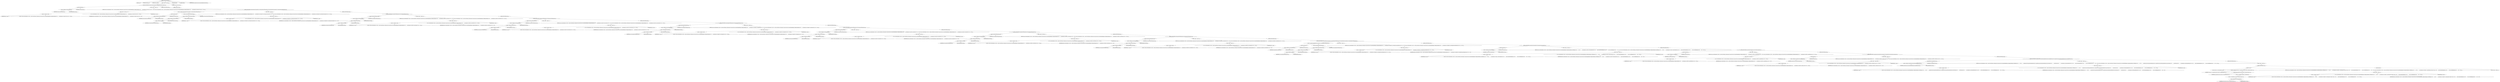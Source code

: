 digraph "createAttributeSetter" {  
"842" [label = <(METHOD,createAttributeSetter)<SUB>344</SUB>> ]
"843" [label = <(PARAM,this)<SUB>344</SUB>> ]
"844" [label = <(PARAM,final Method m)<SUB>344</SUB>> ]
"845" [label = <(PARAM,final Class arg)<SUB>345</SUB>> ]
"846" [label = <(BLOCK,&lt;empty&gt;,&lt;empty&gt;)<SUB>345</SUB>> ]
"847" [label = <(CONTROL_STRUCTURE,if (java.lang.String.class.equals(arg)),if (java.lang.String.class.equals(arg)))<SUB>348</SUB>> ]
"848" [label = <(equals,this.equals(arg))<SUB>348</SUB>> ]
"849" [label = <(&lt;operator&gt;.fieldAccess,java.lang.String.class)<SUB>348</SUB>> ]
"850" [label = <(IDENTIFIER,java.lang.String,this.equals(arg))<SUB>348</SUB>> ]
"851" [label = <(FIELD_IDENTIFIER,class,class)<SUB>348</SUB>> ]
"852" [label = <(IDENTIFIER,arg,this.equals(arg))<SUB>348</SUB>> ]
"853" [label = <(BLOCK,&lt;empty&gt;,&lt;empty&gt;)<SUB>348</SUB>> ]
"854" [label = <(RETURN,return new AttributeSetter() {\012\012    public void set(Project p, Object parent, String value) throws InvocationTargetException, IllegalAccessException {\012        m.invoke(parent, new String[] { value });\012    }\012};,return new AttributeSetter() {\012\012    public void set(Project p, Object parent, String value) throws InvocationTargetException, IllegalAccessException {\012        m.invoke(parent, new String[] { value });\012    }\012};)<SUB>349</SUB>> ]
"855" [label = <(BLOCK,&lt;empty&gt;,&lt;empty&gt;)<SUB>349</SUB>> ]
"856" [label = <(&lt;operator&gt;.assignment,&lt;empty&gt;)> ]
"857" [label = <(IDENTIFIER,$obj20,&lt;empty&gt;)> ]
"858" [label = <(&lt;operator&gt;.alloc,new AttributeSetter() {\012\012    public void set(Project p, Object parent, String value) throws InvocationTargetException, IllegalAccessException {\012        m.invoke(parent, new String[] { value });\012    }\012})<SUB>349</SUB>> ]
"859" [label = <(&lt;init&gt;,new AttributeSetter() {\012\012    public void set(Project p, Object parent, String value) throws InvocationTargetException, IllegalAccessException {\012        m.invoke(parent, new String[] { value });\012    }\012})<SUB>349</SUB>> ]
"860" [label = <(IDENTIFIER,$obj20,new AttributeSetter() {\012\012    public void set(Project p, Object parent, String value) throws InvocationTargetException, IllegalAccessException {\012        m.invoke(parent, new String[] { value });\012    }\012})> ]
"861" [label = <(IDENTIFIER,$obj20,&lt;empty&gt;)> ]
"862" [label = <(CONTROL_STRUCTURE,else,else)<SUB>357</SUB>> ]
"863" [label = <(CONTROL_STRUCTURE,if (java.lang.Character.class.equals(arg) || java.lang.Character.TYPE.equals(arg)),if (java.lang.Character.class.equals(arg) || java.lang.Character.TYPE.equals(arg)))<SUB>357</SUB>> ]
"864" [label = <(&lt;operator&gt;.logicalOr,java.lang.Character.class.equals(arg) || java.lang.Character.TYPE.equals(arg))<SUB>357</SUB>> ]
"865" [label = <(equals,this.equals(arg))<SUB>357</SUB>> ]
"866" [label = <(&lt;operator&gt;.fieldAccess,java.lang.Character.class)<SUB>357</SUB>> ]
"867" [label = <(IDENTIFIER,java.lang.Character,this.equals(arg))<SUB>357</SUB>> ]
"868" [label = <(FIELD_IDENTIFIER,class,class)<SUB>357</SUB>> ]
"869" [label = <(IDENTIFIER,arg,this.equals(arg))<SUB>357</SUB>> ]
"870" [label = <(equals,java.lang.Character.TYPE.equals(arg))<SUB>358</SUB>> ]
"871" [label = <(&lt;operator&gt;.fieldAccess,java.lang.Character.TYPE)<SUB>358</SUB>> ]
"872" [label = <(&lt;operator&gt;.fieldAccess,java.lang.Character)<SUB>358</SUB>> ]
"873" [label = <(&lt;operator&gt;.fieldAccess,java.lang)<SUB>358</SUB>> ]
"874" [label = <(IDENTIFIER,java,java.lang.Character.TYPE.equals(arg))<SUB>358</SUB>> ]
"875" [label = <(FIELD_IDENTIFIER,lang,lang)<SUB>358</SUB>> ]
"876" [label = <(FIELD_IDENTIFIER,Character,Character)<SUB>358</SUB>> ]
"877" [label = <(FIELD_IDENTIFIER,TYPE,TYPE)<SUB>358</SUB>> ]
"878" [label = <(IDENTIFIER,arg,java.lang.Character.TYPE.equals(arg))<SUB>358</SUB>> ]
"879" [label = <(BLOCK,&lt;empty&gt;,&lt;empty&gt;)<SUB>358</SUB>> ]
"880" [label = <(RETURN,return new AttributeSetter() {\012\012    public void set(Project p, Object parent, String value) throws InvocationTargetException, IllegalAccessException {\012        m.invoke(parent, new Character[] { new Character(value.charAt(0)) });\012    }\012};,return new AttributeSetter() {\012\012    public void set(Project p, Object parent, String value) throws InvocationTargetException, IllegalAccessException {\012        m.invoke(parent, new Character[] { new Character(value.charAt(0)) });\012    }\012};)<SUB>359</SUB>> ]
"881" [label = <(BLOCK,&lt;empty&gt;,&lt;empty&gt;)<SUB>359</SUB>> ]
"882" [label = <(&lt;operator&gt;.assignment,&lt;empty&gt;)> ]
"883" [label = <(IDENTIFIER,$obj21,&lt;empty&gt;)> ]
"884" [label = <(&lt;operator&gt;.alloc,new AttributeSetter() {\012\012    public void set(Project p, Object parent, String value) throws InvocationTargetException, IllegalAccessException {\012        m.invoke(parent, new Character[] { new Character(value.charAt(0)) });\012    }\012})<SUB>359</SUB>> ]
"885" [label = <(&lt;init&gt;,new AttributeSetter() {\012\012    public void set(Project p, Object parent, String value) throws InvocationTargetException, IllegalAccessException {\012        m.invoke(parent, new Character[] { new Character(value.charAt(0)) });\012    }\012})<SUB>359</SUB>> ]
"886" [label = <(IDENTIFIER,$obj21,new AttributeSetter() {\012\012    public void set(Project p, Object parent, String value) throws InvocationTargetException, IllegalAccessException {\012        m.invoke(parent, new Character[] { new Character(value.charAt(0)) });\012    }\012})> ]
"887" [label = <(IDENTIFIER,$obj21,&lt;empty&gt;)> ]
"888" [label = <(CONTROL_STRUCTURE,else,else)<SUB>366</SUB>> ]
"889" [label = <(CONTROL_STRUCTURE,if (java.lang.Byte.TYPE.equals(arg)),if (java.lang.Byte.TYPE.equals(arg)))<SUB>366</SUB>> ]
"890" [label = <(equals,java.lang.Byte.TYPE.equals(arg))<SUB>366</SUB>> ]
"891" [label = <(&lt;operator&gt;.fieldAccess,java.lang.Byte.TYPE)<SUB>366</SUB>> ]
"892" [label = <(&lt;operator&gt;.fieldAccess,java.lang.Byte)<SUB>366</SUB>> ]
"893" [label = <(&lt;operator&gt;.fieldAccess,java.lang)<SUB>366</SUB>> ]
"894" [label = <(IDENTIFIER,java,java.lang.Byte.TYPE.equals(arg))<SUB>366</SUB>> ]
"895" [label = <(FIELD_IDENTIFIER,lang,lang)<SUB>366</SUB>> ]
"896" [label = <(FIELD_IDENTIFIER,Byte,Byte)<SUB>366</SUB>> ]
"897" [label = <(FIELD_IDENTIFIER,TYPE,TYPE)<SUB>366</SUB>> ]
"898" [label = <(IDENTIFIER,arg,java.lang.Byte.TYPE.equals(arg))<SUB>366</SUB>> ]
"899" [label = <(BLOCK,&lt;empty&gt;,&lt;empty&gt;)<SUB>366</SUB>> ]
"900" [label = <(RETURN,return new AttributeSetter() {\012\012    public void set(Project p, Object parent, String value) throws InvocationTargetException, IllegalAccessException {\012        m.invoke(parent, new Byte[] { new Byte(value) });\012    }\012};,return new AttributeSetter() {\012\012    public void set(Project p, Object parent, String value) throws InvocationTargetException, IllegalAccessException {\012        m.invoke(parent, new Byte[] { new Byte(value) });\012    }\012};)<SUB>367</SUB>> ]
"901" [label = <(BLOCK,&lt;empty&gt;,&lt;empty&gt;)<SUB>367</SUB>> ]
"902" [label = <(&lt;operator&gt;.assignment,&lt;empty&gt;)> ]
"903" [label = <(IDENTIFIER,$obj22,&lt;empty&gt;)> ]
"904" [label = <(&lt;operator&gt;.alloc,new AttributeSetter() {\012\012    public void set(Project p, Object parent, String value) throws InvocationTargetException, IllegalAccessException {\012        m.invoke(parent, new Byte[] { new Byte(value) });\012    }\012})<SUB>367</SUB>> ]
"905" [label = <(&lt;init&gt;,new AttributeSetter() {\012\012    public void set(Project p, Object parent, String value) throws InvocationTargetException, IllegalAccessException {\012        m.invoke(parent, new Byte[] { new Byte(value) });\012    }\012})<SUB>367</SUB>> ]
"906" [label = <(IDENTIFIER,$obj22,new AttributeSetter() {\012\012    public void set(Project p, Object parent, String value) throws InvocationTargetException, IllegalAccessException {\012        m.invoke(parent, new Byte[] { new Byte(value) });\012    }\012})> ]
"907" [label = <(IDENTIFIER,$obj22,&lt;empty&gt;)> ]
"908" [label = <(CONTROL_STRUCTURE,else,else)<SUB>374</SUB>> ]
"909" [label = <(CONTROL_STRUCTURE,if (java.lang.Short.TYPE.equals(arg)),if (java.lang.Short.TYPE.equals(arg)))<SUB>374</SUB>> ]
"910" [label = <(equals,java.lang.Short.TYPE.equals(arg))<SUB>374</SUB>> ]
"911" [label = <(&lt;operator&gt;.fieldAccess,java.lang.Short.TYPE)<SUB>374</SUB>> ]
"912" [label = <(&lt;operator&gt;.fieldAccess,java.lang.Short)<SUB>374</SUB>> ]
"913" [label = <(&lt;operator&gt;.fieldAccess,java.lang)<SUB>374</SUB>> ]
"914" [label = <(IDENTIFIER,java,java.lang.Short.TYPE.equals(arg))<SUB>374</SUB>> ]
"915" [label = <(FIELD_IDENTIFIER,lang,lang)<SUB>374</SUB>> ]
"916" [label = <(FIELD_IDENTIFIER,Short,Short)<SUB>374</SUB>> ]
"917" [label = <(FIELD_IDENTIFIER,TYPE,TYPE)<SUB>374</SUB>> ]
"918" [label = <(IDENTIFIER,arg,java.lang.Short.TYPE.equals(arg))<SUB>374</SUB>> ]
"919" [label = <(BLOCK,&lt;empty&gt;,&lt;empty&gt;)<SUB>374</SUB>> ]
"920" [label = <(RETURN,return new AttributeSetter() {\012\012    public void set(Project p, Object parent, String value) throws InvocationTargetException, IllegalAccessException {\012        m.invoke(parent, new Short[] { new Short(value) });\012    }\012};,return new AttributeSetter() {\012\012    public void set(Project p, Object parent, String value) throws InvocationTargetException, IllegalAccessException {\012        m.invoke(parent, new Short[] { new Short(value) });\012    }\012};)<SUB>375</SUB>> ]
"921" [label = <(BLOCK,&lt;empty&gt;,&lt;empty&gt;)<SUB>375</SUB>> ]
"922" [label = <(&lt;operator&gt;.assignment,&lt;empty&gt;)> ]
"923" [label = <(IDENTIFIER,$obj23,&lt;empty&gt;)> ]
"924" [label = <(&lt;operator&gt;.alloc,new AttributeSetter() {\012\012    public void set(Project p, Object parent, String value) throws InvocationTargetException, IllegalAccessException {\012        m.invoke(parent, new Short[] { new Short(value) });\012    }\012})<SUB>375</SUB>> ]
"925" [label = <(&lt;init&gt;,new AttributeSetter() {\012\012    public void set(Project p, Object parent, String value) throws InvocationTargetException, IllegalAccessException {\012        m.invoke(parent, new Short[] { new Short(value) });\012    }\012})<SUB>375</SUB>> ]
"926" [label = <(IDENTIFIER,$obj23,new AttributeSetter() {\012\012    public void set(Project p, Object parent, String value) throws InvocationTargetException, IllegalAccessException {\012        m.invoke(parent, new Short[] { new Short(value) });\012    }\012})> ]
"927" [label = <(IDENTIFIER,$obj23,&lt;empty&gt;)> ]
"928" [label = <(CONTROL_STRUCTURE,else,else)<SUB>382</SUB>> ]
"929" [label = <(CONTROL_STRUCTURE,if (java.lang.Integer.TYPE.equals(arg)),if (java.lang.Integer.TYPE.equals(arg)))<SUB>382</SUB>> ]
"930" [label = <(equals,java.lang.Integer.TYPE.equals(arg))<SUB>382</SUB>> ]
"931" [label = <(&lt;operator&gt;.fieldAccess,java.lang.Integer.TYPE)<SUB>382</SUB>> ]
"932" [label = <(&lt;operator&gt;.fieldAccess,java.lang.Integer)<SUB>382</SUB>> ]
"933" [label = <(&lt;operator&gt;.fieldAccess,java.lang)<SUB>382</SUB>> ]
"934" [label = <(IDENTIFIER,java,java.lang.Integer.TYPE.equals(arg))<SUB>382</SUB>> ]
"935" [label = <(FIELD_IDENTIFIER,lang,lang)<SUB>382</SUB>> ]
"936" [label = <(FIELD_IDENTIFIER,Integer,Integer)<SUB>382</SUB>> ]
"937" [label = <(FIELD_IDENTIFIER,TYPE,TYPE)<SUB>382</SUB>> ]
"938" [label = <(IDENTIFIER,arg,java.lang.Integer.TYPE.equals(arg))<SUB>382</SUB>> ]
"939" [label = <(BLOCK,&lt;empty&gt;,&lt;empty&gt;)<SUB>382</SUB>> ]
"940" [label = <(RETURN,return new AttributeSetter() {\012\012    public void set(Project p, Object parent, String value) throws InvocationTargetException, IllegalAccessException {\012        m.invoke(parent, new Integer[] { new Integer(value) });\012    }\012};,return new AttributeSetter() {\012\012    public void set(Project p, Object parent, String value) throws InvocationTargetException, IllegalAccessException {\012        m.invoke(parent, new Integer[] { new Integer(value) });\012    }\012};)<SUB>383</SUB>> ]
"941" [label = <(BLOCK,&lt;empty&gt;,&lt;empty&gt;)<SUB>383</SUB>> ]
"942" [label = <(&lt;operator&gt;.assignment,&lt;empty&gt;)> ]
"943" [label = <(IDENTIFIER,$obj24,&lt;empty&gt;)> ]
"944" [label = <(&lt;operator&gt;.alloc,new AttributeSetter() {\012\012    public void set(Project p, Object parent, String value) throws InvocationTargetException, IllegalAccessException {\012        m.invoke(parent, new Integer[] { new Integer(value) });\012    }\012})<SUB>383</SUB>> ]
"945" [label = <(&lt;init&gt;,new AttributeSetter() {\012\012    public void set(Project p, Object parent, String value) throws InvocationTargetException, IllegalAccessException {\012        m.invoke(parent, new Integer[] { new Integer(value) });\012    }\012})<SUB>383</SUB>> ]
"946" [label = <(IDENTIFIER,$obj24,new AttributeSetter() {\012\012    public void set(Project p, Object parent, String value) throws InvocationTargetException, IllegalAccessException {\012        m.invoke(parent, new Integer[] { new Integer(value) });\012    }\012})> ]
"947" [label = <(IDENTIFIER,$obj24,&lt;empty&gt;)> ]
"948" [label = <(CONTROL_STRUCTURE,else,else)<SUB>390</SUB>> ]
"949" [label = <(CONTROL_STRUCTURE,if (java.lang.Long.TYPE.equals(arg)),if (java.lang.Long.TYPE.equals(arg)))<SUB>390</SUB>> ]
"950" [label = <(equals,java.lang.Long.TYPE.equals(arg))<SUB>390</SUB>> ]
"951" [label = <(&lt;operator&gt;.fieldAccess,java.lang.Long.TYPE)<SUB>390</SUB>> ]
"952" [label = <(&lt;operator&gt;.fieldAccess,java.lang.Long)<SUB>390</SUB>> ]
"953" [label = <(&lt;operator&gt;.fieldAccess,java.lang)<SUB>390</SUB>> ]
"954" [label = <(IDENTIFIER,java,java.lang.Long.TYPE.equals(arg))<SUB>390</SUB>> ]
"955" [label = <(FIELD_IDENTIFIER,lang,lang)<SUB>390</SUB>> ]
"956" [label = <(FIELD_IDENTIFIER,Long,Long)<SUB>390</SUB>> ]
"957" [label = <(FIELD_IDENTIFIER,TYPE,TYPE)<SUB>390</SUB>> ]
"958" [label = <(IDENTIFIER,arg,java.lang.Long.TYPE.equals(arg))<SUB>390</SUB>> ]
"959" [label = <(BLOCK,&lt;empty&gt;,&lt;empty&gt;)<SUB>390</SUB>> ]
"960" [label = <(RETURN,return new AttributeSetter() {\012\012    public void set(Project p, Object parent, String value) throws InvocationTargetException, IllegalAccessException {\012        m.invoke(parent, new Long[] { new Long(value) });\012    }\012};,return new AttributeSetter() {\012\012    public void set(Project p, Object parent, String value) throws InvocationTargetException, IllegalAccessException {\012        m.invoke(parent, new Long[] { new Long(value) });\012    }\012};)<SUB>391</SUB>> ]
"961" [label = <(BLOCK,&lt;empty&gt;,&lt;empty&gt;)<SUB>391</SUB>> ]
"962" [label = <(&lt;operator&gt;.assignment,&lt;empty&gt;)> ]
"963" [label = <(IDENTIFIER,$obj25,&lt;empty&gt;)> ]
"964" [label = <(&lt;operator&gt;.alloc,new AttributeSetter() {\012\012    public void set(Project p, Object parent, String value) throws InvocationTargetException, IllegalAccessException {\012        m.invoke(parent, new Long[] { new Long(value) });\012    }\012})<SUB>391</SUB>> ]
"965" [label = <(&lt;init&gt;,new AttributeSetter() {\012\012    public void set(Project p, Object parent, String value) throws InvocationTargetException, IllegalAccessException {\012        m.invoke(parent, new Long[] { new Long(value) });\012    }\012})<SUB>391</SUB>> ]
"966" [label = <(IDENTIFIER,$obj25,new AttributeSetter() {\012\012    public void set(Project p, Object parent, String value) throws InvocationTargetException, IllegalAccessException {\012        m.invoke(parent, new Long[] { new Long(value) });\012    }\012})> ]
"967" [label = <(IDENTIFIER,$obj25,&lt;empty&gt;)> ]
"968" [label = <(CONTROL_STRUCTURE,else,else)<SUB>398</SUB>> ]
"969" [label = <(CONTROL_STRUCTURE,if (java.lang.Float.TYPE.equals(arg)),if (java.lang.Float.TYPE.equals(arg)))<SUB>398</SUB>> ]
"970" [label = <(equals,java.lang.Float.TYPE.equals(arg))<SUB>398</SUB>> ]
"971" [label = <(&lt;operator&gt;.fieldAccess,java.lang.Float.TYPE)<SUB>398</SUB>> ]
"972" [label = <(&lt;operator&gt;.fieldAccess,java.lang.Float)<SUB>398</SUB>> ]
"973" [label = <(&lt;operator&gt;.fieldAccess,java.lang)<SUB>398</SUB>> ]
"974" [label = <(IDENTIFIER,java,java.lang.Float.TYPE.equals(arg))<SUB>398</SUB>> ]
"975" [label = <(FIELD_IDENTIFIER,lang,lang)<SUB>398</SUB>> ]
"976" [label = <(FIELD_IDENTIFIER,Float,Float)<SUB>398</SUB>> ]
"977" [label = <(FIELD_IDENTIFIER,TYPE,TYPE)<SUB>398</SUB>> ]
"978" [label = <(IDENTIFIER,arg,java.lang.Float.TYPE.equals(arg))<SUB>398</SUB>> ]
"979" [label = <(BLOCK,&lt;empty&gt;,&lt;empty&gt;)<SUB>398</SUB>> ]
"980" [label = <(RETURN,return new AttributeSetter() {\012\012    public void set(Project p, Object parent, String value) throws InvocationTargetException, IllegalAccessException {\012        m.invoke(parent, new Float[] { new Float(value) });\012    }\012};,return new AttributeSetter() {\012\012    public void set(Project p, Object parent, String value) throws InvocationTargetException, IllegalAccessException {\012        m.invoke(parent, new Float[] { new Float(value) });\012    }\012};)<SUB>399</SUB>> ]
"981" [label = <(BLOCK,&lt;empty&gt;,&lt;empty&gt;)<SUB>399</SUB>> ]
"982" [label = <(&lt;operator&gt;.assignment,&lt;empty&gt;)> ]
"983" [label = <(IDENTIFIER,$obj26,&lt;empty&gt;)> ]
"984" [label = <(&lt;operator&gt;.alloc,new AttributeSetter() {\012\012    public void set(Project p, Object parent, String value) throws InvocationTargetException, IllegalAccessException {\012        m.invoke(parent, new Float[] { new Float(value) });\012    }\012})<SUB>399</SUB>> ]
"985" [label = <(&lt;init&gt;,new AttributeSetter() {\012\012    public void set(Project p, Object parent, String value) throws InvocationTargetException, IllegalAccessException {\012        m.invoke(parent, new Float[] { new Float(value) });\012    }\012})<SUB>399</SUB>> ]
"986" [label = <(IDENTIFIER,$obj26,new AttributeSetter() {\012\012    public void set(Project p, Object parent, String value) throws InvocationTargetException, IllegalAccessException {\012        m.invoke(parent, new Float[] { new Float(value) });\012    }\012})> ]
"987" [label = <(IDENTIFIER,$obj26,&lt;empty&gt;)> ]
"988" [label = <(CONTROL_STRUCTURE,else,else)<SUB>406</SUB>> ]
"989" [label = <(CONTROL_STRUCTURE,if (java.lang.Double.TYPE.equals(arg)),if (java.lang.Double.TYPE.equals(arg)))<SUB>406</SUB>> ]
"990" [label = <(equals,java.lang.Double.TYPE.equals(arg))<SUB>406</SUB>> ]
"991" [label = <(&lt;operator&gt;.fieldAccess,java.lang.Double.TYPE)<SUB>406</SUB>> ]
"992" [label = <(&lt;operator&gt;.fieldAccess,java.lang.Double)<SUB>406</SUB>> ]
"993" [label = <(&lt;operator&gt;.fieldAccess,java.lang)<SUB>406</SUB>> ]
"994" [label = <(IDENTIFIER,java,java.lang.Double.TYPE.equals(arg))<SUB>406</SUB>> ]
"995" [label = <(FIELD_IDENTIFIER,lang,lang)<SUB>406</SUB>> ]
"996" [label = <(FIELD_IDENTIFIER,Double,Double)<SUB>406</SUB>> ]
"997" [label = <(FIELD_IDENTIFIER,TYPE,TYPE)<SUB>406</SUB>> ]
"998" [label = <(IDENTIFIER,arg,java.lang.Double.TYPE.equals(arg))<SUB>406</SUB>> ]
"999" [label = <(BLOCK,&lt;empty&gt;,&lt;empty&gt;)<SUB>406</SUB>> ]
"1000" [label = <(RETURN,return new AttributeSetter() {\012\012    public void set(Project p, Object parent, String value) throws InvocationTargetException, IllegalAccessException {\012        m.invoke(parent, new Double[] { new Double(value) });\012    }\012};,return new AttributeSetter() {\012\012    public void set(Project p, Object parent, String value) throws InvocationTargetException, IllegalAccessException {\012        m.invoke(parent, new Double[] { new Double(value) });\012    }\012};)<SUB>407</SUB>> ]
"1001" [label = <(BLOCK,&lt;empty&gt;,&lt;empty&gt;)<SUB>407</SUB>> ]
"1002" [label = <(&lt;operator&gt;.assignment,&lt;empty&gt;)> ]
"1003" [label = <(IDENTIFIER,$obj27,&lt;empty&gt;)> ]
"1004" [label = <(&lt;operator&gt;.alloc,new AttributeSetter() {\012\012    public void set(Project p, Object parent, String value) throws InvocationTargetException, IllegalAccessException {\012        m.invoke(parent, new Double[] { new Double(value) });\012    }\012})<SUB>407</SUB>> ]
"1005" [label = <(&lt;init&gt;,new AttributeSetter() {\012\012    public void set(Project p, Object parent, String value) throws InvocationTargetException, IllegalAccessException {\012        m.invoke(parent, new Double[] { new Double(value) });\012    }\012})<SUB>407</SUB>> ]
"1006" [label = <(IDENTIFIER,$obj27,new AttributeSetter() {\012\012    public void set(Project p, Object parent, String value) throws InvocationTargetException, IllegalAccessException {\012        m.invoke(parent, new Double[] { new Double(value) });\012    }\012})> ]
"1007" [label = <(IDENTIFIER,$obj27,&lt;empty&gt;)> ]
"1008" [label = <(CONTROL_STRUCTURE,else,else)<SUB>417</SUB>> ]
"1009" [label = <(CONTROL_STRUCTURE,if (java.lang.Boolean.class.equals(arg) || java.lang.Boolean.TYPE.equals(arg)),if (java.lang.Boolean.class.equals(arg) || java.lang.Boolean.TYPE.equals(arg)))<SUB>417</SUB>> ]
"1010" [label = <(&lt;operator&gt;.logicalOr,java.lang.Boolean.class.equals(arg) || java.lang.Boolean.TYPE.equals(arg))<SUB>417</SUB>> ]
"1011" [label = <(equals,this.equals(arg))<SUB>417</SUB>> ]
"1012" [label = <(&lt;operator&gt;.fieldAccess,java.lang.Boolean.class)<SUB>417</SUB>> ]
"1013" [label = <(IDENTIFIER,java.lang.Boolean,this.equals(arg))<SUB>417</SUB>> ]
"1014" [label = <(FIELD_IDENTIFIER,class,class)<SUB>417</SUB>> ]
"1015" [label = <(IDENTIFIER,arg,this.equals(arg))<SUB>417</SUB>> ]
"1016" [label = <(equals,java.lang.Boolean.TYPE.equals(arg))<SUB>418</SUB>> ]
"1017" [label = <(&lt;operator&gt;.fieldAccess,java.lang.Boolean.TYPE)<SUB>418</SUB>> ]
"1018" [label = <(&lt;operator&gt;.fieldAccess,java.lang.Boolean)<SUB>418</SUB>> ]
"1019" [label = <(&lt;operator&gt;.fieldAccess,java.lang)<SUB>418</SUB>> ]
"1020" [label = <(IDENTIFIER,java,java.lang.Boolean.TYPE.equals(arg))<SUB>418</SUB>> ]
"1021" [label = <(FIELD_IDENTIFIER,lang,lang)<SUB>418</SUB>> ]
"1022" [label = <(FIELD_IDENTIFIER,Boolean,Boolean)<SUB>418</SUB>> ]
"1023" [label = <(FIELD_IDENTIFIER,TYPE,TYPE)<SUB>418</SUB>> ]
"1024" [label = <(IDENTIFIER,arg,java.lang.Boolean.TYPE.equals(arg))<SUB>418</SUB>> ]
"1025" [label = <(BLOCK,&lt;empty&gt;,&lt;empty&gt;)<SUB>418</SUB>> ]
"1026" [label = <(RETURN,return new AttributeSetter() {\012\012    public void set(Project p, Object parent, String value) throws InvocationTargetException, IllegalAccessException {\012        m.invoke(parent, new Boolean[] { new Boolean(Project.toBoolean(value)) });\012    }\012};,return new AttributeSetter() {\012\012    public void set(Project p, Object parent, String value) throws InvocationTargetException, IllegalAccessException {\012        m.invoke(parent, new Boolean[] { new Boolean(Project.toBoolean(value)) });\012    }\012};)<SUB>419</SUB>> ]
"1027" [label = <(BLOCK,&lt;empty&gt;,&lt;empty&gt;)<SUB>419</SUB>> ]
"1028" [label = <(&lt;operator&gt;.assignment,&lt;empty&gt;)> ]
"1029" [label = <(IDENTIFIER,$obj28,&lt;empty&gt;)> ]
"1030" [label = <(&lt;operator&gt;.alloc,new AttributeSetter() {\012\012    public void set(Project p, Object parent, String value) throws InvocationTargetException, IllegalAccessException {\012        m.invoke(parent, new Boolean[] { new Boolean(Project.toBoolean(value)) });\012    }\012})<SUB>419</SUB>> ]
"1031" [label = <(&lt;init&gt;,new AttributeSetter() {\012\012    public void set(Project p, Object parent, String value) throws InvocationTargetException, IllegalAccessException {\012        m.invoke(parent, new Boolean[] { new Boolean(Project.toBoolean(value)) });\012    }\012})<SUB>419</SUB>> ]
"1032" [label = <(IDENTIFIER,$obj28,new AttributeSetter() {\012\012    public void set(Project p, Object parent, String value) throws InvocationTargetException, IllegalAccessException {\012        m.invoke(parent, new Boolean[] { new Boolean(Project.toBoolean(value)) });\012    }\012})> ]
"1033" [label = <(IDENTIFIER,$obj28,&lt;empty&gt;)> ]
"1034" [label = <(CONTROL_STRUCTURE,else,else)<SUB>429</SUB>> ]
"1035" [label = <(CONTROL_STRUCTURE,if (java.lang.Class.class.equals(arg)),if (java.lang.Class.class.equals(arg)))<SUB>429</SUB>> ]
"1036" [label = <(equals,this.equals(arg))<SUB>429</SUB>> ]
"1037" [label = <(&lt;operator&gt;.fieldAccess,java.lang.Class.class)<SUB>429</SUB>> ]
"1038" [label = <(IDENTIFIER,java.lang.Class,this.equals(arg))<SUB>429</SUB>> ]
"1039" [label = <(FIELD_IDENTIFIER,class,class)<SUB>429</SUB>> ]
"1040" [label = <(IDENTIFIER,arg,this.equals(arg))<SUB>429</SUB>> ]
"1041" [label = <(BLOCK,&lt;empty&gt;,&lt;empty&gt;)<SUB>429</SUB>> ]
"1042" [label = <(RETURN,return new AttributeSetter() {\012\012    public void set(Project p, Object parent, String value) throws InvocationTargetException, IllegalAccessException, BuildException {\012        try {\012            m.invoke(parent, new Class[] { Class.forName(value) });\012        } catch (ClassNotFoundException ce) {\012            throw new BuildException(ce);\012        }\012    }\012};,return new AttributeSetter() {\012\012    public void set(Project p, Object parent, String value) throws InvocationTargetException, IllegalAccessException, BuildException {\012        try {\012            m.invoke(parent, new Class[] { Class.forName(value) });\012        } catch (ClassNotFoundException ce) {\012            throw new BuildException(ce);\012        }\012    }\012};)<SUB>430</SUB>> ]
"1043" [label = <(BLOCK,&lt;empty&gt;,&lt;empty&gt;)<SUB>430</SUB>> ]
"1044" [label = <(&lt;operator&gt;.assignment,&lt;empty&gt;)> ]
"1045" [label = <(IDENTIFIER,$obj29,&lt;empty&gt;)> ]
"1046" [label = <(&lt;operator&gt;.alloc,new AttributeSetter() {\012\012    public void set(Project p, Object parent, String value) throws InvocationTargetException, IllegalAccessException, BuildException {\012        try {\012            m.invoke(parent, new Class[] { Class.forName(value) });\012        } catch (ClassNotFoundException ce) {\012            throw new BuildException(ce);\012        }\012    }\012})<SUB>430</SUB>> ]
"1047" [label = <(&lt;init&gt;,new AttributeSetter() {\012\012    public void set(Project p, Object parent, String value) throws InvocationTargetException, IllegalAccessException, BuildException {\012        try {\012            m.invoke(parent, new Class[] { Class.forName(value) });\012        } catch (ClassNotFoundException ce) {\012            throw new BuildException(ce);\012        }\012    }\012})<SUB>430</SUB>> ]
"1048" [label = <(IDENTIFIER,$obj29,new AttributeSetter() {\012\012    public void set(Project p, Object parent, String value) throws InvocationTargetException, IllegalAccessException, BuildException {\012        try {\012            m.invoke(parent, new Class[] { Class.forName(value) });\012        } catch (ClassNotFoundException ce) {\012            throw new BuildException(ce);\012        }\012    }\012})> ]
"1049" [label = <(IDENTIFIER,$obj29,&lt;empty&gt;)> ]
"1050" [label = <(CONTROL_STRUCTURE,else,else)<SUB>442</SUB>> ]
"1051" [label = <(CONTROL_STRUCTURE,if (java.io.File.class.equals(arg)),if (java.io.File.class.equals(arg)))<SUB>442</SUB>> ]
"1052" [label = <(equals,this.equals(arg))<SUB>442</SUB>> ]
"1053" [label = <(&lt;operator&gt;.fieldAccess,java.io.File.class)<SUB>442</SUB>> ]
"1054" [label = <(IDENTIFIER,java.io.File,this.equals(arg))<SUB>442</SUB>> ]
"1055" [label = <(FIELD_IDENTIFIER,class,class)<SUB>442</SUB>> ]
"1056" [label = <(IDENTIFIER,arg,this.equals(arg))<SUB>442</SUB>> ]
"1057" [label = <(BLOCK,&lt;empty&gt;,&lt;empty&gt;)<SUB>442</SUB>> ]
"1058" [label = <(RETURN,return new AttributeSetter() {\012\012    public void set(Project p, Object parent, String value) throws InvocationTargetException, IllegalAccessException {\012        m.invoke(parent, new File[] { p.resolveFile(value) });\012    }\012};,return new AttributeSetter() {\012\012    public void set(Project p, Object parent, String value) throws InvocationTargetException, IllegalAccessException {\012        m.invoke(parent, new File[] { p.resolveFile(value) });\012    }\012};)<SUB>443</SUB>> ]
"1059" [label = <(BLOCK,&lt;empty&gt;,&lt;empty&gt;)<SUB>443</SUB>> ]
"1060" [label = <(&lt;operator&gt;.assignment,&lt;empty&gt;)> ]
"1061" [label = <(IDENTIFIER,$obj30,&lt;empty&gt;)> ]
"1062" [label = <(&lt;operator&gt;.alloc,new AttributeSetter() {\012\012    public void set(Project p, Object parent, String value) throws InvocationTargetException, IllegalAccessException {\012        m.invoke(parent, new File[] { p.resolveFile(value) });\012    }\012})<SUB>443</SUB>> ]
"1063" [label = <(&lt;init&gt;,new AttributeSetter() {\012\012    public void set(Project p, Object parent, String value) throws InvocationTargetException, IllegalAccessException {\012        m.invoke(parent, new File[] { p.resolveFile(value) });\012    }\012})<SUB>443</SUB>> ]
"1064" [label = <(IDENTIFIER,$obj30,new AttributeSetter() {\012\012    public void set(Project p, Object parent, String value) throws InvocationTargetException, IllegalAccessException {\012        m.invoke(parent, new File[] { p.resolveFile(value) });\012    }\012})> ]
"1065" [label = <(IDENTIFIER,$obj30,&lt;empty&gt;)> ]
"1066" [label = <(CONTROL_STRUCTURE,else,else)<SUB>452</SUB>> ]
"1067" [label = <(CONTROL_STRUCTURE,if (org.apache.tools.ant.types.Path.class.equals(arg)),if (org.apache.tools.ant.types.Path.class.equals(arg)))<SUB>452</SUB>> ]
"1068" [label = <(equals,equals(arg))<SUB>452</SUB>> ]
"1069" [label = <(&lt;operator&gt;.fieldAccess,org.apache.tools.ant.types.Path.class)<SUB>452</SUB>> ]
"1070" [label = <(IDENTIFIER,org.apache.tools.ant.types.Path,equals(arg))<SUB>452</SUB>> ]
"1071" [label = <(FIELD_IDENTIFIER,class,class)<SUB>452</SUB>> ]
"1072" [label = <(IDENTIFIER,arg,equals(arg))<SUB>452</SUB>> ]
"1073" [label = <(BLOCK,&lt;empty&gt;,&lt;empty&gt;)<SUB>452</SUB>> ]
"1074" [label = <(RETURN,return new AttributeSetter() {\012\012    public void set(Project p, Object parent, String value) throws InvocationTargetException, IllegalAccessException {\012        m.invoke(parent, new Path[] { new Path(p, value) });\012    }\012};,return new AttributeSetter() {\012\012    public void set(Project p, Object parent, String value) throws InvocationTargetException, IllegalAccessException {\012        m.invoke(parent, new Path[] { new Path(p, value) });\012    }\012};)<SUB>453</SUB>> ]
"1075" [label = <(BLOCK,&lt;empty&gt;,&lt;empty&gt;)<SUB>453</SUB>> ]
"1076" [label = <(&lt;operator&gt;.assignment,&lt;empty&gt;)> ]
"1077" [label = <(IDENTIFIER,$obj31,&lt;empty&gt;)> ]
"1078" [label = <(&lt;operator&gt;.alloc,new AttributeSetter() {\012\012    public void set(Project p, Object parent, String value) throws InvocationTargetException, IllegalAccessException {\012        m.invoke(parent, new Path[] { new Path(p, value) });\012    }\012})<SUB>453</SUB>> ]
"1079" [label = <(&lt;init&gt;,new AttributeSetter() {\012\012    public void set(Project p, Object parent, String value) throws InvocationTargetException, IllegalAccessException {\012        m.invoke(parent, new Path[] { new Path(p, value) });\012    }\012})<SUB>453</SUB>> ]
"1080" [label = <(IDENTIFIER,$obj31,new AttributeSetter() {\012\012    public void set(Project p, Object parent, String value) throws InvocationTargetException, IllegalAccessException {\012        m.invoke(parent, new Path[] { new Path(p, value) });\012    }\012})> ]
"1081" [label = <(IDENTIFIER,$obj31,&lt;empty&gt;)> ]
"1082" [label = <(CONTROL_STRUCTURE,else,else)<SUB>462</SUB>> ]
"1083" [label = <(CONTROL_STRUCTURE,if (org.apache.tools.ant.types.EnumeratedAttribute.class.isAssignableFrom(arg)),if (org.apache.tools.ant.types.EnumeratedAttribute.class.isAssignableFrom(arg)))<SUB>462</SUB>> ]
"1084" [label = <(isAssignableFrom,isAssignableFrom(arg))<SUB>462</SUB>> ]
"1085" [label = <(&lt;operator&gt;.fieldAccess,org.apache.tools.ant.types.EnumeratedAttribute.class)<SUB>462</SUB>> ]
"1086" [label = <(IDENTIFIER,org.apache.tools.ant.types.EnumeratedAttribute,isAssignableFrom(arg))<SUB>462</SUB>> ]
"1087" [label = <(FIELD_IDENTIFIER,class,class)<SUB>462</SUB>> ]
"1088" [label = <(IDENTIFIER,arg,isAssignableFrom(arg))<SUB>462</SUB>> ]
"1089" [label = <(BLOCK,&lt;empty&gt;,&lt;empty&gt;)<SUB>462</SUB>> ]
"1090" [label = <(RETURN,return new AttributeSetter() {\012\012    public void set(Project p, Object parent, String value) throws InvocationTargetException, IllegalAccessException, BuildException {\012        try {\012            org.apache.tools.ant.types.EnumeratedAttribute ea = (org.apache.tools.ant.types.EnumeratedAttribute) arg.newInstance();\012            ea.setValue(value);\012            m.invoke(parent, new EnumeratedAttribute[] { ea });\012        } catch (InstantiationException ie) {\012            throw new BuildException(ie);\012        }\012    }\012};,return new AttributeSetter() {\012\012    public void set(Project p, Object parent, String value) throws InvocationTargetException, IllegalAccessException, BuildException {\012        try {\012            org.apache.tools.ant.types.EnumeratedAttribute ea = (org.apache.tools.ant.types.EnumeratedAttribute) arg.newInstance();\012            ea.setValue(value);\012            m.invoke(parent, new EnumeratedAttribute[] { ea });\012        } catch (InstantiationException ie) {\012            throw new BuildException(ie);\012        }\012    }\012};)<SUB>463</SUB>> ]
"1091" [label = <(BLOCK,&lt;empty&gt;,&lt;empty&gt;)<SUB>463</SUB>> ]
"1092" [label = <(&lt;operator&gt;.assignment,&lt;empty&gt;)> ]
"1093" [label = <(IDENTIFIER,$obj32,&lt;empty&gt;)> ]
"1094" [label = <(&lt;operator&gt;.alloc,new AttributeSetter() {\012\012    public void set(Project p, Object parent, String value) throws InvocationTargetException, IllegalAccessException, BuildException {\012        try {\012            org.apache.tools.ant.types.EnumeratedAttribute ea = (org.apache.tools.ant.types.EnumeratedAttribute) arg.newInstance();\012            ea.setValue(value);\012            m.invoke(parent, new EnumeratedAttribute[] { ea });\012        } catch (InstantiationException ie) {\012            throw new BuildException(ie);\012        }\012    }\012})<SUB>463</SUB>> ]
"1095" [label = <(&lt;init&gt;,new AttributeSetter() {\012\012    public void set(Project p, Object parent, String value) throws InvocationTargetException, IllegalAccessException, BuildException {\012        try {\012            org.apache.tools.ant.types.EnumeratedAttribute ea = (org.apache.tools.ant.types.EnumeratedAttribute) arg.newInstance();\012            ea.setValue(value);\012            m.invoke(parent, new EnumeratedAttribute[] { ea });\012        } catch (InstantiationException ie) {\012            throw new BuildException(ie);\012        }\012    }\012})<SUB>463</SUB>> ]
"1096" [label = <(IDENTIFIER,$obj32,new AttributeSetter() {\012\012    public void set(Project p, Object parent, String value) throws InvocationTargetException, IllegalAccessException, BuildException {\012        try {\012            org.apache.tools.ant.types.EnumeratedAttribute ea = (org.apache.tools.ant.types.EnumeratedAttribute) arg.newInstance();\012            ea.setValue(value);\012            m.invoke(parent, new EnumeratedAttribute[] { ea });\012        } catch (InstantiationException ie) {\012            throw new BuildException(ie);\012        }\012    }\012})> ]
"1097" [label = <(IDENTIFIER,$obj32,&lt;empty&gt;)> ]
"1098" [label = <(CONTROL_STRUCTURE,else,else)<SUB>478</SUB>> ]
"1099" [label = <(BLOCK,&lt;empty&gt;,&lt;empty&gt;)<SUB>478</SUB>> ]
"1100" [label = <(CONTROL_STRUCTURE,try,try)<SUB>480</SUB>> ]
"1101" [label = <(BLOCK,try,try)<SUB>480</SUB>> ]
"1102" [label = <(LOCAL,Constructor c: java.lang.reflect.Constructor)> ]
"1103" [label = <(&lt;operator&gt;.assignment,Constructor c = arg.getConstructor(new Class[] { java.lang.String.class }))<SUB>481</SUB>> ]
"1104" [label = <(IDENTIFIER,c,Constructor c = arg.getConstructor(new Class[] { java.lang.String.class }))<SUB>481</SUB>> ]
"1105" [label = <(getConstructor,arg.getConstructor(new Class[] { java.lang.String.class }))<SUB>482</SUB>> ]
"1106" [label = <(IDENTIFIER,arg,arg.getConstructor(new Class[] { java.lang.String.class }))<SUB>482</SUB>> ]
"1107" [label = <(&lt;operator&gt;.arrayInitializer,&lt;operator&gt;.arrayInitializer)<SUB>482</SUB>> ]
"1108" [label = <(&lt;operator&gt;.arrayInitializer,new Class[] { java.lang.String.class })<SUB>482</SUB>> ]
"1109" [label = <(&lt;operator&gt;.fieldAccess,java.lang.String.class)<SUB>482</SUB>> ]
"1110" [label = <(IDENTIFIER,java.lang.String,new Class[] { java.lang.String.class })<SUB>482</SUB>> ]
"1111" [label = <(FIELD_IDENTIFIER,class,class)<SUB>482</SUB>> ]
"1112" [label = <(RETURN,return new AttributeSetter() {\012\012    public void set(Project p, Object parent, String value) throws InvocationTargetException, IllegalAccessException, BuildException {\012        try {\012            m.invoke(parent, new Object[] { c.newInstance(new String[] { value }) });\012        } catch (InstantiationException ie) {\012            throw new BuildException(ie);\012        }\012    }\012};,return new AttributeSetter() {\012\012    public void set(Project p, Object parent, String value) throws InvocationTargetException, IllegalAccessException, BuildException {\012        try {\012            m.invoke(parent, new Object[] { c.newInstance(new String[] { value }) });\012        } catch (InstantiationException ie) {\012            throw new BuildException(ie);\012        }\012    }\012};)<SUB>484</SUB>> ]
"1113" [label = <(BLOCK,&lt;empty&gt;,&lt;empty&gt;)<SUB>484</SUB>> ]
"1114" [label = <(&lt;operator&gt;.assignment,&lt;empty&gt;)> ]
"1115" [label = <(IDENTIFIER,$obj33,&lt;empty&gt;)> ]
"1116" [label = <(&lt;operator&gt;.alloc,new AttributeSetter() {\012\012    public void set(Project p, Object parent, String value) throws InvocationTargetException, IllegalAccessException, BuildException {\012        try {\012            m.invoke(parent, new Object[] { c.newInstance(new String[] { value }) });\012        } catch (InstantiationException ie) {\012            throw new BuildException(ie);\012        }\012    }\012})<SUB>484</SUB>> ]
"1117" [label = <(&lt;init&gt;,new AttributeSetter() {\012\012    public void set(Project p, Object parent, String value) throws InvocationTargetException, IllegalAccessException, BuildException {\012        try {\012            m.invoke(parent, new Object[] { c.newInstance(new String[] { value }) });\012        } catch (InstantiationException ie) {\012            throw new BuildException(ie);\012        }\012    }\012})<SUB>484</SUB>> ]
"1118" [label = <(IDENTIFIER,$obj33,new AttributeSetter() {\012\012    public void set(Project p, Object parent, String value) throws InvocationTargetException, IllegalAccessException, BuildException {\012        try {\012            m.invoke(parent, new Object[] { c.newInstance(new String[] { value }) });\012        } catch (InstantiationException ie) {\012            throw new BuildException(ie);\012        }\012    }\012})> ]
"1119" [label = <(IDENTIFIER,$obj33,&lt;empty&gt;)> ]
"1120" [label = <(BLOCK,catch,catch)> ]
"1121" [label = <(BLOCK,&lt;empty&gt;,&lt;empty&gt;)<SUB>496</SUB>> ]
"1122" [label = <(RETURN,return null;,return null;)<SUB>500</SUB>> ]
"1123" [label = <(LITERAL,null,return null;)<SUB>500</SUB>> ]
"1124" [label = <(MODIFIER,PRIVATE)> ]
"1125" [label = <(MODIFIER,VIRTUAL)> ]
"1126" [label = <(METHOD_RETURN,org.apache.tools.ant.IntrospectionHelper$AttributeSetter)<SUB>344</SUB>> ]
  "842" -> "843" 
  "842" -> "844" 
  "842" -> "845" 
  "842" -> "846" 
  "842" -> "1124" 
  "842" -> "1125" 
  "842" -> "1126" 
  "846" -> "847" 
  "846" -> "1122" 
  "847" -> "848" 
  "847" -> "853" 
  "847" -> "862" 
  "848" -> "849" 
  "848" -> "852" 
  "849" -> "850" 
  "849" -> "851" 
  "853" -> "854" 
  "854" -> "855" 
  "855" -> "856" 
  "855" -> "859" 
  "855" -> "861" 
  "856" -> "857" 
  "856" -> "858" 
  "859" -> "860" 
  "862" -> "863" 
  "863" -> "864" 
  "863" -> "879" 
  "863" -> "888" 
  "864" -> "865" 
  "864" -> "870" 
  "865" -> "866" 
  "865" -> "869" 
  "866" -> "867" 
  "866" -> "868" 
  "870" -> "871" 
  "870" -> "878" 
  "871" -> "872" 
  "871" -> "877" 
  "872" -> "873" 
  "872" -> "876" 
  "873" -> "874" 
  "873" -> "875" 
  "879" -> "880" 
  "880" -> "881" 
  "881" -> "882" 
  "881" -> "885" 
  "881" -> "887" 
  "882" -> "883" 
  "882" -> "884" 
  "885" -> "886" 
  "888" -> "889" 
  "889" -> "890" 
  "889" -> "899" 
  "889" -> "908" 
  "890" -> "891" 
  "890" -> "898" 
  "891" -> "892" 
  "891" -> "897" 
  "892" -> "893" 
  "892" -> "896" 
  "893" -> "894" 
  "893" -> "895" 
  "899" -> "900" 
  "900" -> "901" 
  "901" -> "902" 
  "901" -> "905" 
  "901" -> "907" 
  "902" -> "903" 
  "902" -> "904" 
  "905" -> "906" 
  "908" -> "909" 
  "909" -> "910" 
  "909" -> "919" 
  "909" -> "928" 
  "910" -> "911" 
  "910" -> "918" 
  "911" -> "912" 
  "911" -> "917" 
  "912" -> "913" 
  "912" -> "916" 
  "913" -> "914" 
  "913" -> "915" 
  "919" -> "920" 
  "920" -> "921" 
  "921" -> "922" 
  "921" -> "925" 
  "921" -> "927" 
  "922" -> "923" 
  "922" -> "924" 
  "925" -> "926" 
  "928" -> "929" 
  "929" -> "930" 
  "929" -> "939" 
  "929" -> "948" 
  "930" -> "931" 
  "930" -> "938" 
  "931" -> "932" 
  "931" -> "937" 
  "932" -> "933" 
  "932" -> "936" 
  "933" -> "934" 
  "933" -> "935" 
  "939" -> "940" 
  "940" -> "941" 
  "941" -> "942" 
  "941" -> "945" 
  "941" -> "947" 
  "942" -> "943" 
  "942" -> "944" 
  "945" -> "946" 
  "948" -> "949" 
  "949" -> "950" 
  "949" -> "959" 
  "949" -> "968" 
  "950" -> "951" 
  "950" -> "958" 
  "951" -> "952" 
  "951" -> "957" 
  "952" -> "953" 
  "952" -> "956" 
  "953" -> "954" 
  "953" -> "955" 
  "959" -> "960" 
  "960" -> "961" 
  "961" -> "962" 
  "961" -> "965" 
  "961" -> "967" 
  "962" -> "963" 
  "962" -> "964" 
  "965" -> "966" 
  "968" -> "969" 
  "969" -> "970" 
  "969" -> "979" 
  "969" -> "988" 
  "970" -> "971" 
  "970" -> "978" 
  "971" -> "972" 
  "971" -> "977" 
  "972" -> "973" 
  "972" -> "976" 
  "973" -> "974" 
  "973" -> "975" 
  "979" -> "980" 
  "980" -> "981" 
  "981" -> "982" 
  "981" -> "985" 
  "981" -> "987" 
  "982" -> "983" 
  "982" -> "984" 
  "985" -> "986" 
  "988" -> "989" 
  "989" -> "990" 
  "989" -> "999" 
  "989" -> "1008" 
  "990" -> "991" 
  "990" -> "998" 
  "991" -> "992" 
  "991" -> "997" 
  "992" -> "993" 
  "992" -> "996" 
  "993" -> "994" 
  "993" -> "995" 
  "999" -> "1000" 
  "1000" -> "1001" 
  "1001" -> "1002" 
  "1001" -> "1005" 
  "1001" -> "1007" 
  "1002" -> "1003" 
  "1002" -> "1004" 
  "1005" -> "1006" 
  "1008" -> "1009" 
  "1009" -> "1010" 
  "1009" -> "1025" 
  "1009" -> "1034" 
  "1010" -> "1011" 
  "1010" -> "1016" 
  "1011" -> "1012" 
  "1011" -> "1015" 
  "1012" -> "1013" 
  "1012" -> "1014" 
  "1016" -> "1017" 
  "1016" -> "1024" 
  "1017" -> "1018" 
  "1017" -> "1023" 
  "1018" -> "1019" 
  "1018" -> "1022" 
  "1019" -> "1020" 
  "1019" -> "1021" 
  "1025" -> "1026" 
  "1026" -> "1027" 
  "1027" -> "1028" 
  "1027" -> "1031" 
  "1027" -> "1033" 
  "1028" -> "1029" 
  "1028" -> "1030" 
  "1031" -> "1032" 
  "1034" -> "1035" 
  "1035" -> "1036" 
  "1035" -> "1041" 
  "1035" -> "1050" 
  "1036" -> "1037" 
  "1036" -> "1040" 
  "1037" -> "1038" 
  "1037" -> "1039" 
  "1041" -> "1042" 
  "1042" -> "1043" 
  "1043" -> "1044" 
  "1043" -> "1047" 
  "1043" -> "1049" 
  "1044" -> "1045" 
  "1044" -> "1046" 
  "1047" -> "1048" 
  "1050" -> "1051" 
  "1051" -> "1052" 
  "1051" -> "1057" 
  "1051" -> "1066" 
  "1052" -> "1053" 
  "1052" -> "1056" 
  "1053" -> "1054" 
  "1053" -> "1055" 
  "1057" -> "1058" 
  "1058" -> "1059" 
  "1059" -> "1060" 
  "1059" -> "1063" 
  "1059" -> "1065" 
  "1060" -> "1061" 
  "1060" -> "1062" 
  "1063" -> "1064" 
  "1066" -> "1067" 
  "1067" -> "1068" 
  "1067" -> "1073" 
  "1067" -> "1082" 
  "1068" -> "1069" 
  "1068" -> "1072" 
  "1069" -> "1070" 
  "1069" -> "1071" 
  "1073" -> "1074" 
  "1074" -> "1075" 
  "1075" -> "1076" 
  "1075" -> "1079" 
  "1075" -> "1081" 
  "1076" -> "1077" 
  "1076" -> "1078" 
  "1079" -> "1080" 
  "1082" -> "1083" 
  "1083" -> "1084" 
  "1083" -> "1089" 
  "1083" -> "1098" 
  "1084" -> "1085" 
  "1084" -> "1088" 
  "1085" -> "1086" 
  "1085" -> "1087" 
  "1089" -> "1090" 
  "1090" -> "1091" 
  "1091" -> "1092" 
  "1091" -> "1095" 
  "1091" -> "1097" 
  "1092" -> "1093" 
  "1092" -> "1094" 
  "1095" -> "1096" 
  "1098" -> "1099" 
  "1099" -> "1100" 
  "1100" -> "1101" 
  "1100" -> "1120" 
  "1101" -> "1102" 
  "1101" -> "1103" 
  "1101" -> "1112" 
  "1103" -> "1104" 
  "1103" -> "1105" 
  "1105" -> "1106" 
  "1105" -> "1107" 
  "1107" -> "1108" 
  "1108" -> "1109" 
  "1109" -> "1110" 
  "1109" -> "1111" 
  "1112" -> "1113" 
  "1113" -> "1114" 
  "1113" -> "1117" 
  "1113" -> "1119" 
  "1114" -> "1115" 
  "1114" -> "1116" 
  "1117" -> "1118" 
  "1120" -> "1121" 
  "1122" -> "1123" 
}
